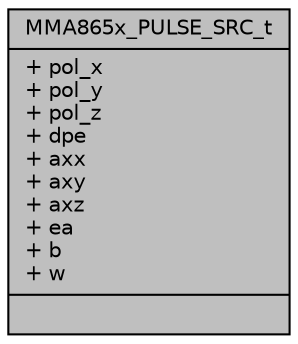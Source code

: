 digraph "MMA865x_PULSE_SRC_t"
{
  edge [fontname="Helvetica",fontsize="10",labelfontname="Helvetica",labelfontsize="10"];
  node [fontname="Helvetica",fontsize="10",shape=record];
  Node1 [label="{MMA865x_PULSE_SRC_t\n|+ pol_x\l+ pol_y\l+ pol_z\l+ dpe\l+ axx\l+ axy\l+ axz\l+ ea\l+ b\l+ w\l|}",height=0.2,width=0.4,color="black", fillcolor="grey75", style="filled", fontcolor="black"];
}
